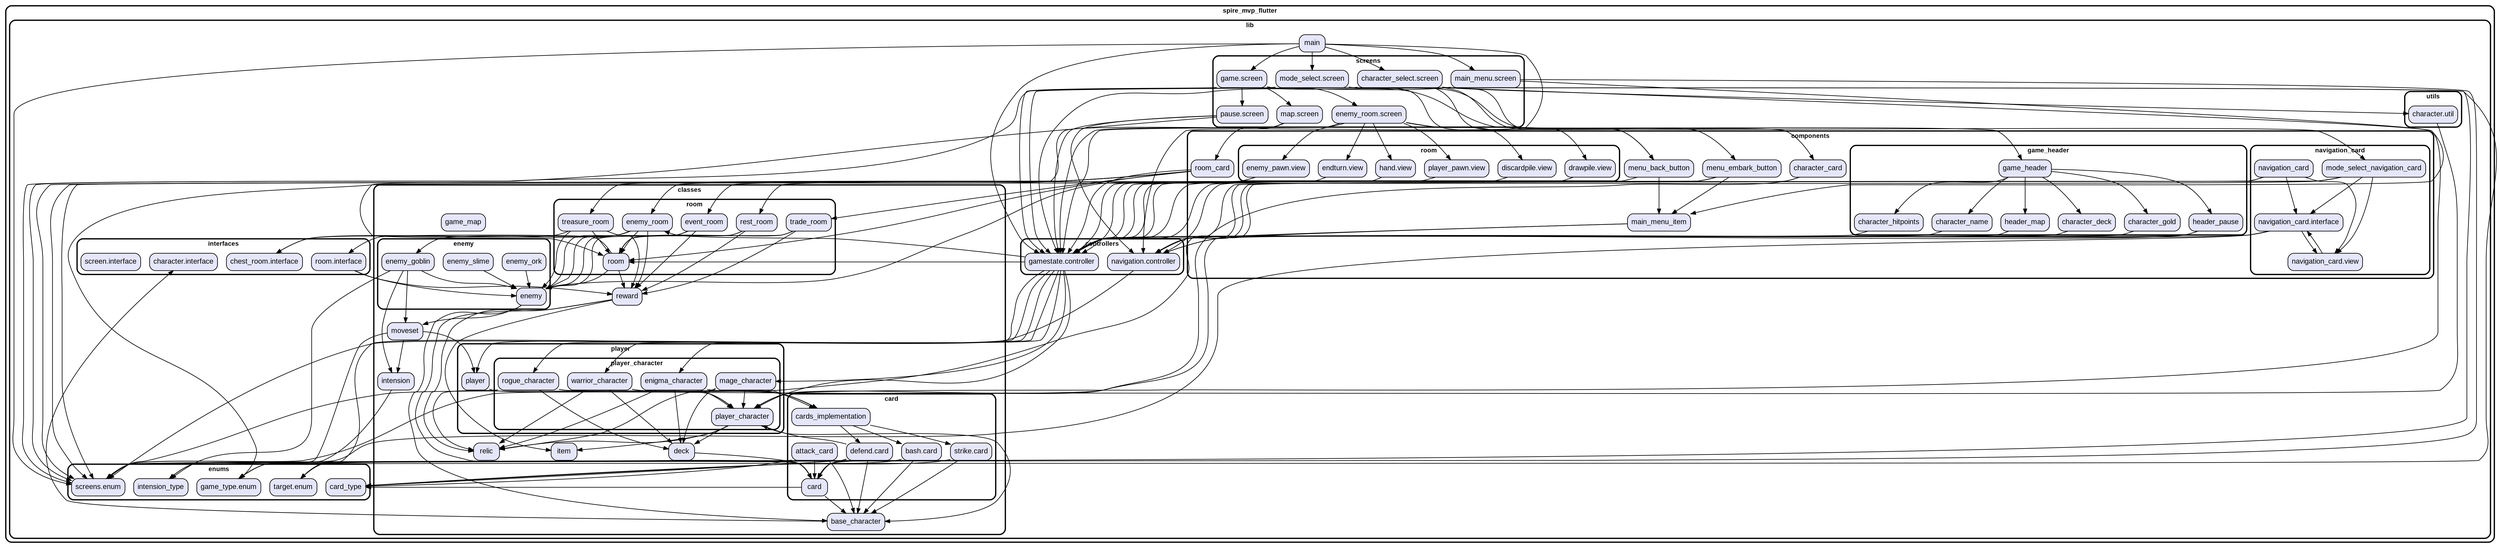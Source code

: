 digraph "" {
  graph [style=rounded fontname="Arial Black" fontsize=13 penwidth=2.6];
  node [shape=rect style="filled,rounded" fontname=Arial fontsize=15 fillcolor=Lavender penwidth=1.3];
  edge [penwidth=1.3];
  "/lib/classes/base_character.dart" [label="base_character"];
  "/lib/classes/card/attack_card.dart" [label="attack_card"];
  "/lib/classes/card/bash.card.dart" [label="bash.card"];
  "/lib/classes/card/card.dart" [label="card"];
  "/lib/classes/card/cards_implementation.dart" [label="cards_implementation"];
  "/lib/classes/card/defend.card.dart" [label="defend.card"];
  "/lib/classes/card/strike.card.dart" [label="strike.card"];
  "/lib/classes/deck.dart" [label="deck"];
  "/lib/classes/enemy/enemy.dart" [label="enemy"];
  "/lib/classes/enemy/enemy_goblin.dart" [label="enemy_goblin"];
  "/lib/classes/enemy/enemy_ork.dart" [label="enemy_ork"];
  "/lib/classes/enemy/enemy_slime.dart" [label="enemy_slime"];
  "/lib/classes/game_map.dart" [label="game_map"];
  "/lib/classes/intension.dart" [label="intension"];
  "/lib/classes/item.dart" [label="item"];
  "/lib/classes/moveset.dart" [label="moveset"];
  "/lib/classes/player/player.dart" [label="player"];
  "/lib/classes/player/player_character/enigma_character.dart" [label="enigma_character"];
  "/lib/classes/player/player_character/mage_character.dart" [label="mage_character"];
  "/lib/classes/player/player_character/player_character.dart" [label="player_character"];
  "/lib/classes/player/player_character/rogue_character.dart" [label="rogue_character"];
  "/lib/classes/player/player_character/warrior_character.dart" [label="warrior_character"];
  "/lib/classes/relic.dart" [label="relic"];
  "/lib/classes/reward.dart" [label="reward"];
  "/lib/classes/room/enemy_room.dart" [label="enemy_room"];
  "/lib/classes/room/event_room.dart" [label="event_room"];
  "/lib/classes/room/rest_room.dart" [label="rest_room"];
  "/lib/classes/room/room.dart" [label="room"];
  "/lib/classes/room/trade_room.dart" [label="trade_room"];
  "/lib/classes/room/treasure_room.dart" [label="treasure_room"];
  "/lib/components/character_card.dart" [label="character_card"];
  "/lib/components/game_header/character_deck.dart" [label="character_deck"];
  "/lib/components/game_header/character_gold.dart" [label="character_gold"];
  "/lib/components/game_header/character_hitpoints.dart" [label="character_hitpoints"];
  "/lib/components/game_header/character_name.dart" [label="character_name"];
  "/lib/components/game_header/game_header.dart" [label="game_header"];
  "/lib/components/game_header/header_map.dart" [label="header_map"];
  "/lib/components/game_header/header_pause.dart" [label="header_pause"];
  "/lib/components/main_menu_item.dart" [label="main_menu_item"];
  "/lib/components/menu_back_button.dart" [label="menu_back_button"];
  "/lib/components/menu_embark_button.dart" [label="menu_embark_button"];
  "/lib/components/navigation_card/mode_select_navigation_card.dart" [label="mode_select_navigation_card"];
  "/lib/components/navigation_card/navigation_card.dart" [label="navigation_card"];
  "/lib/components/navigation_card/navigation_card.interface.dart" [label="navigation_card.interface"];
  "/lib/components/navigation_card/navigation_card.view.dart" [label="navigation_card.view"];
  "/lib/components/room/discardpile.view.dart" [label="discardpile.view"];
  "/lib/components/room/drawpile.view.dart" [label="drawpile.view"];
  "/lib/components/room/endturn.view.dart" [label="endturn.view"];
  "/lib/components/room/enemy_pawn.view.dart" [label="enemy_pawn.view"];
  "/lib/components/room/hand.view.dart" [label="hand.view"];
  "/lib/components/room/player_pawn.view.dart" [label="player_pawn.view"];
  "/lib/components/room_card.dart" [label="room_card"];
  "/lib/controllers/gamestate.controller.dart" [label="gamestate.controller"];
  "/lib/controllers/navigation.controller.dart" [label="navigation.controller"];
  "/lib/enums/card_type.dart" [label="card_type"];
  "/lib/enums/game_type.enum.dart" [label="game_type.enum"];
  "/lib/enums/intension_type.dart" [label="intension_type"];
  "/lib/enums/screens.enum.dart" [label="screens.enum"];
  "/lib/enums/target.enum.dart" [label="target.enum"];
  "/lib/interfaces/character.interface.dart" [label="character.interface"];
  "/lib/interfaces/chest_room.interface.dart" [label="chest_room.interface"];
  "/lib/interfaces/room.interface.dart" [label="room.interface"];
  "/lib/interfaces/screen.interface.dart" [label="screen.interface"];
  "/lib/main.dart" [label="main"];
  "/lib/screens/character_select.screen.dart" [label="character_select.screen"];
  "/lib/screens/enemy_room.screen.dart" [label="enemy_room.screen"];
  "/lib/screens/game.screen.dart" [label="game.screen"];
  "/lib/screens/main_menu.screen.dart" [label="main_menu.screen"];
  "/lib/screens/map.screen.dart" [label="map.screen"];
  "/lib/screens/mode_select.screen.dart" [label="mode_select.screen"];
  "/lib/screens/pause.screen.dart" [label="pause.screen"];
  "/lib/utils/character.util.dart" [label="character.util"];
  subgraph "cluster~" {
    label="spire_mvp_flutter";
    subgraph "cluster~/lib" {
      label="lib";
      "/lib/main.dart";
      subgraph "cluster~/lib/classes" {
        label="classes";
        "/lib/classes/base_character.dart";
        "/lib/classes/deck.dart";
        "/lib/classes/game_map.dart";
        "/lib/classes/intension.dart";
        "/lib/classes/item.dart";
        "/lib/classes/moveset.dart";
        "/lib/classes/relic.dart";
        "/lib/classes/reward.dart";
        subgraph "cluster~/lib/classes/card" {
          label="card";
          "/lib/classes/card/attack_card.dart";
          "/lib/classes/card/bash.card.dart";
          "/lib/classes/card/card.dart";
          "/lib/classes/card/cards_implementation.dart";
          "/lib/classes/card/defend.card.dart";
          "/lib/classes/card/strike.card.dart";
        }
        subgraph "cluster~/lib/classes/enemy" {
          label="enemy";
          "/lib/classes/enemy/enemy.dart";
          "/lib/classes/enemy/enemy_goblin.dart";
          "/lib/classes/enemy/enemy_ork.dart";
          "/lib/classes/enemy/enemy_slime.dart";
        }
        subgraph "cluster~/lib/classes/player" {
          label="player";
          "/lib/classes/player/player.dart";
          subgraph "cluster~/lib/classes/player/player_character" {
            label="player_character";
            "/lib/classes/player/player_character/enigma_character.dart";
            "/lib/classes/player/player_character/mage_character.dart";
            "/lib/classes/player/player_character/player_character.dart";
            "/lib/classes/player/player_character/rogue_character.dart";
            "/lib/classes/player/player_character/warrior_character.dart";
          }
        }
        subgraph "cluster~/lib/classes/room" {
          label="room";
          "/lib/classes/room/enemy_room.dart";
          "/lib/classes/room/event_room.dart";
          "/lib/classes/room/rest_room.dart";
          "/lib/classes/room/room.dart";
          "/lib/classes/room/trade_room.dart";
          "/lib/classes/room/treasure_room.dart";
        }
      }
      subgraph "cluster~/lib/components" {
        label="components";
        "/lib/components/character_card.dart";
        "/lib/components/main_menu_item.dart";
        "/lib/components/menu_back_button.dart";
        "/lib/components/menu_embark_button.dart";
        "/lib/components/room_card.dart";
        subgraph "cluster~/lib/components/game_header" {
          label="game_header";
          "/lib/components/game_header/character_deck.dart";
          "/lib/components/game_header/character_gold.dart";
          "/lib/components/game_header/character_hitpoints.dart";
          "/lib/components/game_header/character_name.dart";
          "/lib/components/game_header/game_header.dart";
          "/lib/components/game_header/header_map.dart";
          "/lib/components/game_header/header_pause.dart";
        }
        subgraph "cluster~/lib/components/navigation_card" {
          label="navigation_card";
          "/lib/components/navigation_card/mode_select_navigation_card.dart";
          "/lib/components/navigation_card/navigation_card.dart";
          "/lib/components/navigation_card/navigation_card.interface.dart";
          "/lib/components/navigation_card/navigation_card.view.dart";
        }
        subgraph "cluster~/lib/components/room" {
          label="room";
          "/lib/components/room/discardpile.view.dart";
          "/lib/components/room/drawpile.view.dart";
          "/lib/components/room/endturn.view.dart";
          "/lib/components/room/enemy_pawn.view.dart";
          "/lib/components/room/hand.view.dart";
          "/lib/components/room/player_pawn.view.dart";
        }
      }
      subgraph "cluster~/lib/controllers" {
        label="controllers";
        "/lib/controllers/gamestate.controller.dart";
        "/lib/controllers/navigation.controller.dart";
      }
      subgraph "cluster~/lib/enums" {
        label="enums";
        "/lib/enums/card_type.dart";
        "/lib/enums/game_type.enum.dart";
        "/lib/enums/intension_type.dart";
        "/lib/enums/screens.enum.dart";
        "/lib/enums/target.enum.dart";
      }
      subgraph "cluster~/lib/interfaces" {
        label="interfaces";
        "/lib/interfaces/character.interface.dart";
        "/lib/interfaces/chest_room.interface.dart";
        "/lib/interfaces/room.interface.dart";
        "/lib/interfaces/screen.interface.dart";
      }
      subgraph "cluster~/lib/screens" {
        label="screens";
        "/lib/screens/character_select.screen.dart";
        "/lib/screens/enemy_room.screen.dart";
        "/lib/screens/game.screen.dart";
        "/lib/screens/main_menu.screen.dart";
        "/lib/screens/map.screen.dart";
        "/lib/screens/mode_select.screen.dart";
        "/lib/screens/pause.screen.dart";
      }
      subgraph "cluster~/lib/utils" {
        label="utils";
        "/lib/utils/character.util.dart";
      }
    }
  }
  "/lib/classes/base_character.dart" -> "/lib/interfaces/character.interface.dart";
  "/lib/classes/card/attack_card.dart" -> "/lib/enums/target.enum.dart";
  "/lib/classes/card/attack_card.dart" -> "/lib/classes/base_character.dart";
  "/lib/classes/card/attack_card.dart" -> "/lib/enums/card_type.dart";
  "/lib/classes/card/attack_card.dart" -> "/lib/classes/card/card.dart";
  "/lib/classes/card/bash.card.dart" -> "/lib/classes/base_character.dart";
  "/lib/classes/card/bash.card.dart" -> "/lib/enums/card_type.dart";
  "/lib/classes/card/bash.card.dart" -> "/lib/classes/card/card.dart";
  "/lib/classes/card/card.dart" -> "/lib/enums/target.enum.dart";
  "/lib/classes/card/card.dart" -> "/lib/classes/base_character.dart";
  "/lib/classes/card/card.dart" -> "/lib/enums/card_type.dart";
  "/lib/classes/card/cards_implementation.dart" -> "/lib/classes/card/bash.card.dart";
  "/lib/classes/card/cards_implementation.dart" -> "/lib/classes/card/defend.card.dart";
  "/lib/classes/card/cards_implementation.dart" -> "/lib/classes/card/strike.card.dart";
  "/lib/classes/card/defend.card.dart" -> "/lib/classes/player/player_character/player_character.dart";
  "/lib/classes/card/defend.card.dart" -> "/lib/classes/base_character.dart";
  "/lib/classes/card/defend.card.dart" -> "/lib/enums/card_type.dart";
  "/lib/classes/card/defend.card.dart" -> "/lib/classes/card/card.dart";
  "/lib/classes/card/strike.card.dart" -> "/lib/classes/base_character.dart";
  "/lib/classes/card/strike.card.dart" -> "/lib/enums/card_type.dart";
  "/lib/classes/card/strike.card.dart" -> "/lib/classes/card/card.dart";
  "/lib/classes/deck.dart" -> "/lib/classes/card/card.dart";
  "/lib/classes/enemy/enemy.dart" -> "/lib/classes/base_character.dart";
  "/lib/classes/enemy/enemy.dart" -> "/lib/classes/moveset.dart";
  "/lib/classes/enemy/enemy_goblin.dart" -> "/lib/classes/intension.dart";
  "/lib/classes/enemy/enemy_goblin.dart" -> "/lib/classes/moveset.dart";
  "/lib/classes/enemy/enemy_goblin.dart" -> "/lib/enums/intension_type.dart";
  "/lib/classes/enemy/enemy_goblin.dart" -> "/lib/classes/enemy/enemy.dart";
  "/lib/classes/enemy/enemy_ork.dart" -> "/lib/classes/enemy/enemy.dart";
  "/lib/classes/enemy/enemy_slime.dart" -> "/lib/classes/enemy/enemy.dart";
  "/lib/classes/intension.dart" -> "/lib/enums/intension_type.dart";
  "/lib/classes/moveset.dart" -> "/lib/enums/intension_type.dart";
  "/lib/classes/moveset.dart" -> "/lib/classes/intension.dart";
  "/lib/classes/moveset.dart" -> "/lib/classes/player/player.dart";
  "/lib/classes/player/player.dart" -> "/lib/classes/player/player_character/player_character.dart";
  "/lib/classes/player/player_character/enigma_character.dart" -> "/lib/classes/card/cards_implementation.dart";
  "/lib/classes/player/player_character/enigma_character.dart" -> "/lib/classes/deck.dart";
  "/lib/classes/player/player_character/enigma_character.dart" -> "/lib/classes/relic.dart";
  "/lib/classes/player/player_character/enigma_character.dart" -> "/lib/classes/player/player_character/player_character.dart";
  "/lib/classes/player/player_character/mage_character.dart" -> "/lib/classes/card/cards_implementation.dart";
  "/lib/classes/player/player_character/mage_character.dart" -> "/lib/classes/deck.dart";
  "/lib/classes/player/player_character/mage_character.dart" -> "/lib/classes/relic.dart";
  "/lib/classes/player/player_character/mage_character.dart" -> "/lib/classes/player/player_character/player_character.dart";
  "/lib/classes/player/player_character/player_character.dart" -> "/lib/classes/deck.dart";
  "/lib/classes/player/player_character/player_character.dart" -> "/lib/classes/relic.dart";
  "/lib/classes/player/player_character/player_character.dart" -> "/lib/classes/item.dart";
  "/lib/classes/player/player_character/player_character.dart" -> "/lib/classes/base_character.dart";
  "/lib/classes/player/player_character/rogue_character.dart" -> "/lib/classes/card/cards_implementation.dart";
  "/lib/classes/player/player_character/rogue_character.dart" -> "/lib/classes/deck.dart";
  "/lib/classes/player/player_character/rogue_character.dart" -> "/lib/classes/relic.dart";
  "/lib/classes/player/player_character/rogue_character.dart" -> "/lib/classes/player/player_character/player_character.dart";
  "/lib/classes/player/player_character/warrior_character.dart" -> "/lib/classes/card/cards_implementation.dart";
  "/lib/classes/player/player_character/warrior_character.dart" -> "/lib/classes/deck.dart";
  "/lib/classes/player/player_character/warrior_character.dart" -> "/lib/classes/relic.dart";
  "/lib/classes/player/player_character/warrior_character.dart" -> "/lib/classes/player/player_character/player_character.dart";
  "/lib/classes/reward.dart" -> "/lib/classes/relic.dart";
  "/lib/classes/reward.dart" -> "/lib/classes/item.dart";
  "/lib/classes/reward.dart" -> "/lib/classes/card/card.dart";
  "/lib/classes/room/enemy_room.dart" -> "/lib/interfaces/chest_room.interface.dart";
  "/lib/classes/room/enemy_room.dart" -> "/lib/classes/enemy/enemy_goblin.dart";
  "/lib/classes/room/enemy_room.dart" -> "/lib/classes/enemy/enemy.dart";
  "/lib/classes/room/enemy_room.dart" -> "/lib/classes/reward.dart";
  "/lib/classes/room/enemy_room.dart" -> "/lib/classes/room/room.dart";
  "/lib/classes/room/event_room.dart" -> "/lib/classes/enemy/enemy.dart";
  "/lib/classes/room/event_room.dart" -> "/lib/classes/reward.dart";
  "/lib/classes/room/event_room.dart" -> "/lib/classes/room/room.dart";
  "/lib/classes/room/rest_room.dart" -> "/lib/classes/enemy/enemy.dart";
  "/lib/classes/room/rest_room.dart" -> "/lib/classes/reward.dart";
  "/lib/classes/room/rest_room.dart" -> "/lib/classes/room/room.dart";
  "/lib/classes/room/room.dart" -> "/lib/interfaces/room.interface.dart";
  "/lib/classes/room/room.dart" -> "/lib/classes/enemy/enemy.dart";
  "/lib/classes/room/room.dart" -> "/lib/classes/reward.dart";
  "/lib/classes/room/trade_room.dart" -> "/lib/classes/enemy/enemy.dart";
  "/lib/classes/room/trade_room.dart" -> "/lib/classes/reward.dart";
  "/lib/classes/room/trade_room.dart" -> "/lib/classes/room/room.dart";
  "/lib/classes/room/treasure_room.dart" -> "/lib/interfaces/chest_room.interface.dart";
  "/lib/classes/room/treasure_room.dart" -> "/lib/classes/enemy/enemy.dart";
  "/lib/classes/room/treasure_room.dart" -> "/lib/classes/reward.dart";
  "/lib/classes/room/treasure_room.dart" -> "/lib/classes/room/room.dart";
  "/lib/components/character_card.dart" -> "/lib/classes/player/player_character/player_character.dart";
  "/lib/components/character_card.dart" -> "/lib/controllers/gamestate.controller.dart";
  "/lib/components/game_header/character_deck.dart" -> "/lib/controllers/gamestate.controller.dart";
  "/lib/components/game_header/character_gold.dart" -> "/lib/controllers/gamestate.controller.dart";
  "/lib/components/game_header/character_hitpoints.dart" -> "/lib/controllers/gamestate.controller.dart";
  "/lib/components/game_header/character_name.dart" -> "/lib/controllers/gamestate.controller.dart";
  "/lib/components/game_header/game_header.dart" -> "/lib/components/game_header/character_deck.dart";
  "/lib/components/game_header/game_header.dart" -> "/lib/components/game_header/character_gold.dart";
  "/lib/components/game_header/game_header.dart" -> "/lib/components/game_header/character_hitpoints.dart";
  "/lib/components/game_header/game_header.dart" -> "/lib/components/game_header/character_name.dart";
  "/lib/components/game_header/game_header.dart" -> "/lib/components/game_header/header_map.dart";
  "/lib/components/game_header/game_header.dart" -> "/lib/components/game_header/header_pause.dart";
  "/lib/components/game_header/header_map.dart" -> "/lib/controllers/gamestate.controller.dart";
  "/lib/components/game_header/header_pause.dart" -> "/lib/controllers/gamestate.controller.dart";
  "/lib/components/game_header/header_pause.dart" -> "/lib/controllers/navigation.controller.dart";
  "/lib/components/main_menu_item.dart" -> "/lib/controllers/navigation.controller.dart";
  "/lib/components/main_menu_item.dart" -> "/lib/enums/screens.enum.dart";
  "/lib/components/menu_back_button.dart" -> "/lib/components/main_menu_item.dart";
  "/lib/components/menu_back_button.dart" -> "/lib/enums/screens.enum.dart";
  "/lib/components/menu_embark_button.dart" -> "/lib/controllers/gamestate.controller.dart";
  "/lib/components/menu_embark_button.dart" -> "/lib/controllers/navigation.controller.dart";
  "/lib/components/menu_embark_button.dart" -> "/lib/components/main_menu_item.dart";
  "/lib/components/menu_embark_button.dart" -> "/lib/enums/screens.enum.dart";
  "/lib/components/navigation_card/mode_select_navigation_card.dart" -> "/lib/components/navigation_card/navigation_card.interface.dart";
  "/lib/components/navigation_card/mode_select_navigation_card.dart" -> "/lib/components/navigation_card/navigation_card.view.dart";
  "/lib/components/navigation_card/mode_select_navigation_card.dart" -> "/lib/controllers/gamestate.controller.dart";
  "/lib/components/navigation_card/mode_select_navigation_card.dart" -> "/lib/controllers/navigation.controller.dart";
  "/lib/components/navigation_card/mode_select_navigation_card.dart" -> "/lib/enums/game_type.enum.dart";
  "/lib/components/navigation_card/mode_select_navigation_card.dart" -> "/lib/enums/screens.enum.dart";
  "/lib/components/navigation_card/navigation_card.dart" -> "/lib/components/navigation_card/navigation_card.interface.dart";
  "/lib/components/navigation_card/navigation_card.dart" -> "/lib/components/navigation_card/navigation_card.view.dart";
  "/lib/components/navigation_card/navigation_card.dart" -> "/lib/controllers/navigation.controller.dart";
  "/lib/components/navigation_card/navigation_card.dart" -> "/lib/enums/screens.enum.dart";
  "/lib/components/navigation_card/navigation_card.interface.dart" -> "/lib/components/navigation_card/navigation_card.view.dart";
  "/lib/components/navigation_card/navigation_card.interface.dart" -> "/lib/controllers/navigation.controller.dart";
  "/lib/components/navigation_card/navigation_card.interface.dart" -> "/lib/enums/screens.enum.dart";
  "/lib/components/navigation_card/navigation_card.view.dart" -> "/lib/components/navigation_card/navigation_card.interface.dart";
  "/lib/components/room/discardpile.view.dart" -> "/lib/controllers/gamestate.controller.dart";
  "/lib/components/room/drawpile.view.dart" -> "/lib/controllers/gamestate.controller.dart";
  "/lib/components/room/endturn.view.dart" -> "/lib/controllers/gamestate.controller.dart";
  "/lib/components/room/enemy_pawn.view.dart" -> "/lib/classes/enemy/enemy.dart";
  "/lib/components/room/enemy_pawn.view.dart" -> "/lib/controllers/gamestate.controller.dart";
  "/lib/components/room/hand.view.dart" -> "/lib/controllers/gamestate.controller.dart";
  "/lib/components/room/player_pawn.view.dart" -> "/lib/controllers/gamestate.controller.dart";
  "/lib/components/room_card.dart" -> "/lib/classes/room/enemy_room.dart";
  "/lib/components/room_card.dart" -> "/lib/classes/room/event_room.dart";
  "/lib/components/room_card.dart" -> "/lib/classes/room/rest_room.dart";
  "/lib/components/room_card.dart" -> "/lib/classes/room/room.dart";
  "/lib/components/room_card.dart" -> "/lib/classes/room/trade_room.dart";
  "/lib/components/room_card.dart" -> "/lib/classes/room/treasure_room.dart";
  "/lib/components/room_card.dart" -> "/lib/controllers/gamestate.controller.dart";
  "/lib/controllers/gamestate.controller.dart" -> "/lib/classes/player/player.dart";
  "/lib/controllers/gamestate.controller.dart" -> "/lib/classes/player/player_character/enigma_character.dart";
  "/lib/controllers/gamestate.controller.dart" -> "/lib/classes/player/player_character/mage_character.dart";
  "/lib/controllers/gamestate.controller.dart" -> "/lib/classes/player/player_character/player_character.dart";
  "/lib/controllers/gamestate.controller.dart" -> "/lib/classes/player/player_character/rogue_character.dart";
  "/lib/controllers/gamestate.controller.dart" -> "/lib/classes/player/player_character/warrior_character.dart";
  "/lib/controllers/gamestate.controller.dart" -> "/lib/classes/room/enemy_room.dart";
  "/lib/controllers/gamestate.controller.dart" -> "/lib/classes/room/room.dart";
  "/lib/controllers/gamestate.controller.dart" -> "/lib/enums/game_type.enum.dart";
  "/lib/controllers/navigation.controller.dart" -> "/lib/enums/screens.enum.dart";
  "/lib/interfaces/room.interface.dart" -> "/lib/classes/enemy/enemy.dart";
  "/lib/interfaces/room.interface.dart" -> "/lib/classes/reward.dart";
  "/lib/main.dart" -> "/lib/controllers/gamestate.controller.dart";
  "/lib/main.dart" -> "/lib/screens/character_select.screen.dart";
  "/lib/main.dart" -> "/lib/screens/game.screen.dart";
  "/lib/main.dart" -> "/lib/screens/mode_select.screen.dart";
  "/lib/main.dart" -> "/lib/screens/main_menu.screen.dart";
  "/lib/main.dart" -> "/lib/controllers/navigation.controller.dart";
  "/lib/main.dart" -> "/lib/enums/screens.enum.dart";
  "/lib/screens/character_select.screen.dart" -> "/lib/classes/player/player_character/player_character.dart";
  "/lib/screens/character_select.screen.dart" -> "/lib/components/character_card.dart";
  "/lib/screens/character_select.screen.dart" -> "/lib/components/menu_embark_button.dart";
  "/lib/screens/character_select.screen.dart" -> "/lib/controllers/gamestate.controller.dart";
  "/lib/screens/character_select.screen.dart" -> "/lib/utils/character.util.dart";
  "/lib/screens/character_select.screen.dart" -> "/lib/components/menu_back_button.dart";
  "/lib/screens/character_select.screen.dart" -> "/lib/enums/screens.enum.dart";
  "/lib/screens/enemy_room.screen.dart" -> "/lib/components/room/discardpile.view.dart";
  "/lib/screens/enemy_room.screen.dart" -> "/lib/components/room/drawpile.view.dart";
  "/lib/screens/enemy_room.screen.dart" -> "/lib/components/room/endturn.view.dart";
  "/lib/screens/enemy_room.screen.dart" -> "/lib/components/room/enemy_pawn.view.dart";
  "/lib/screens/enemy_room.screen.dart" -> "/lib/components/room/hand.view.dart";
  "/lib/screens/enemy_room.screen.dart" -> "/lib/components/room/player_pawn.view.dart";
  "/lib/screens/enemy_room.screen.dart" -> "/lib/controllers/gamestate.controller.dart";
  "/lib/screens/game.screen.dart" -> "/lib/components/game_header/game_header.dart";
  "/lib/screens/game.screen.dart" -> "/lib/controllers/gamestate.controller.dart";
  "/lib/screens/game.screen.dart" -> "/lib/screens/enemy_room.screen.dart";
  "/lib/screens/game.screen.dart" -> "/lib/screens/map.screen.dart";
  "/lib/screens/game.screen.dart" -> "/lib/screens/pause.screen.dart";
  "/lib/screens/main_menu.screen.dart" -> "/lib/controllers/gamestate.controller.dart";
  "/lib/screens/main_menu.screen.dart" -> "/lib/components/main_menu_item.dart";
  "/lib/screens/main_menu.screen.dart" -> "/lib/enums/screens.enum.dart";
  "/lib/screens/map.screen.dart" -> "/lib/classes/room/room.dart";
  "/lib/screens/map.screen.dart" -> "/lib/components/room_card.dart";
  "/lib/screens/map.screen.dart" -> "/lib/controllers/gamestate.controller.dart";
  "/lib/screens/mode_select.screen.dart" -> "/lib/components/navigation_card/mode_select_navigation_card.dart";
  "/lib/screens/mode_select.screen.dart" -> "/lib/enums/game_type.enum.dart";
  "/lib/screens/mode_select.screen.dart" -> "/lib/components/menu_back_button.dart";
  "/lib/screens/mode_select.screen.dart" -> "/lib/enums/screens.enum.dart";
  "/lib/screens/pause.screen.dart" -> "/lib/controllers/gamestate.controller.dart";
  "/lib/screens/pause.screen.dart" -> "/lib/controllers/navigation.controller.dart";
  "/lib/screens/pause.screen.dart" -> "/lib/enums/screens.enum.dart";
  "/lib/utils/character.util.dart" -> "/lib/classes/player/player_character/player_character.dart";
}
